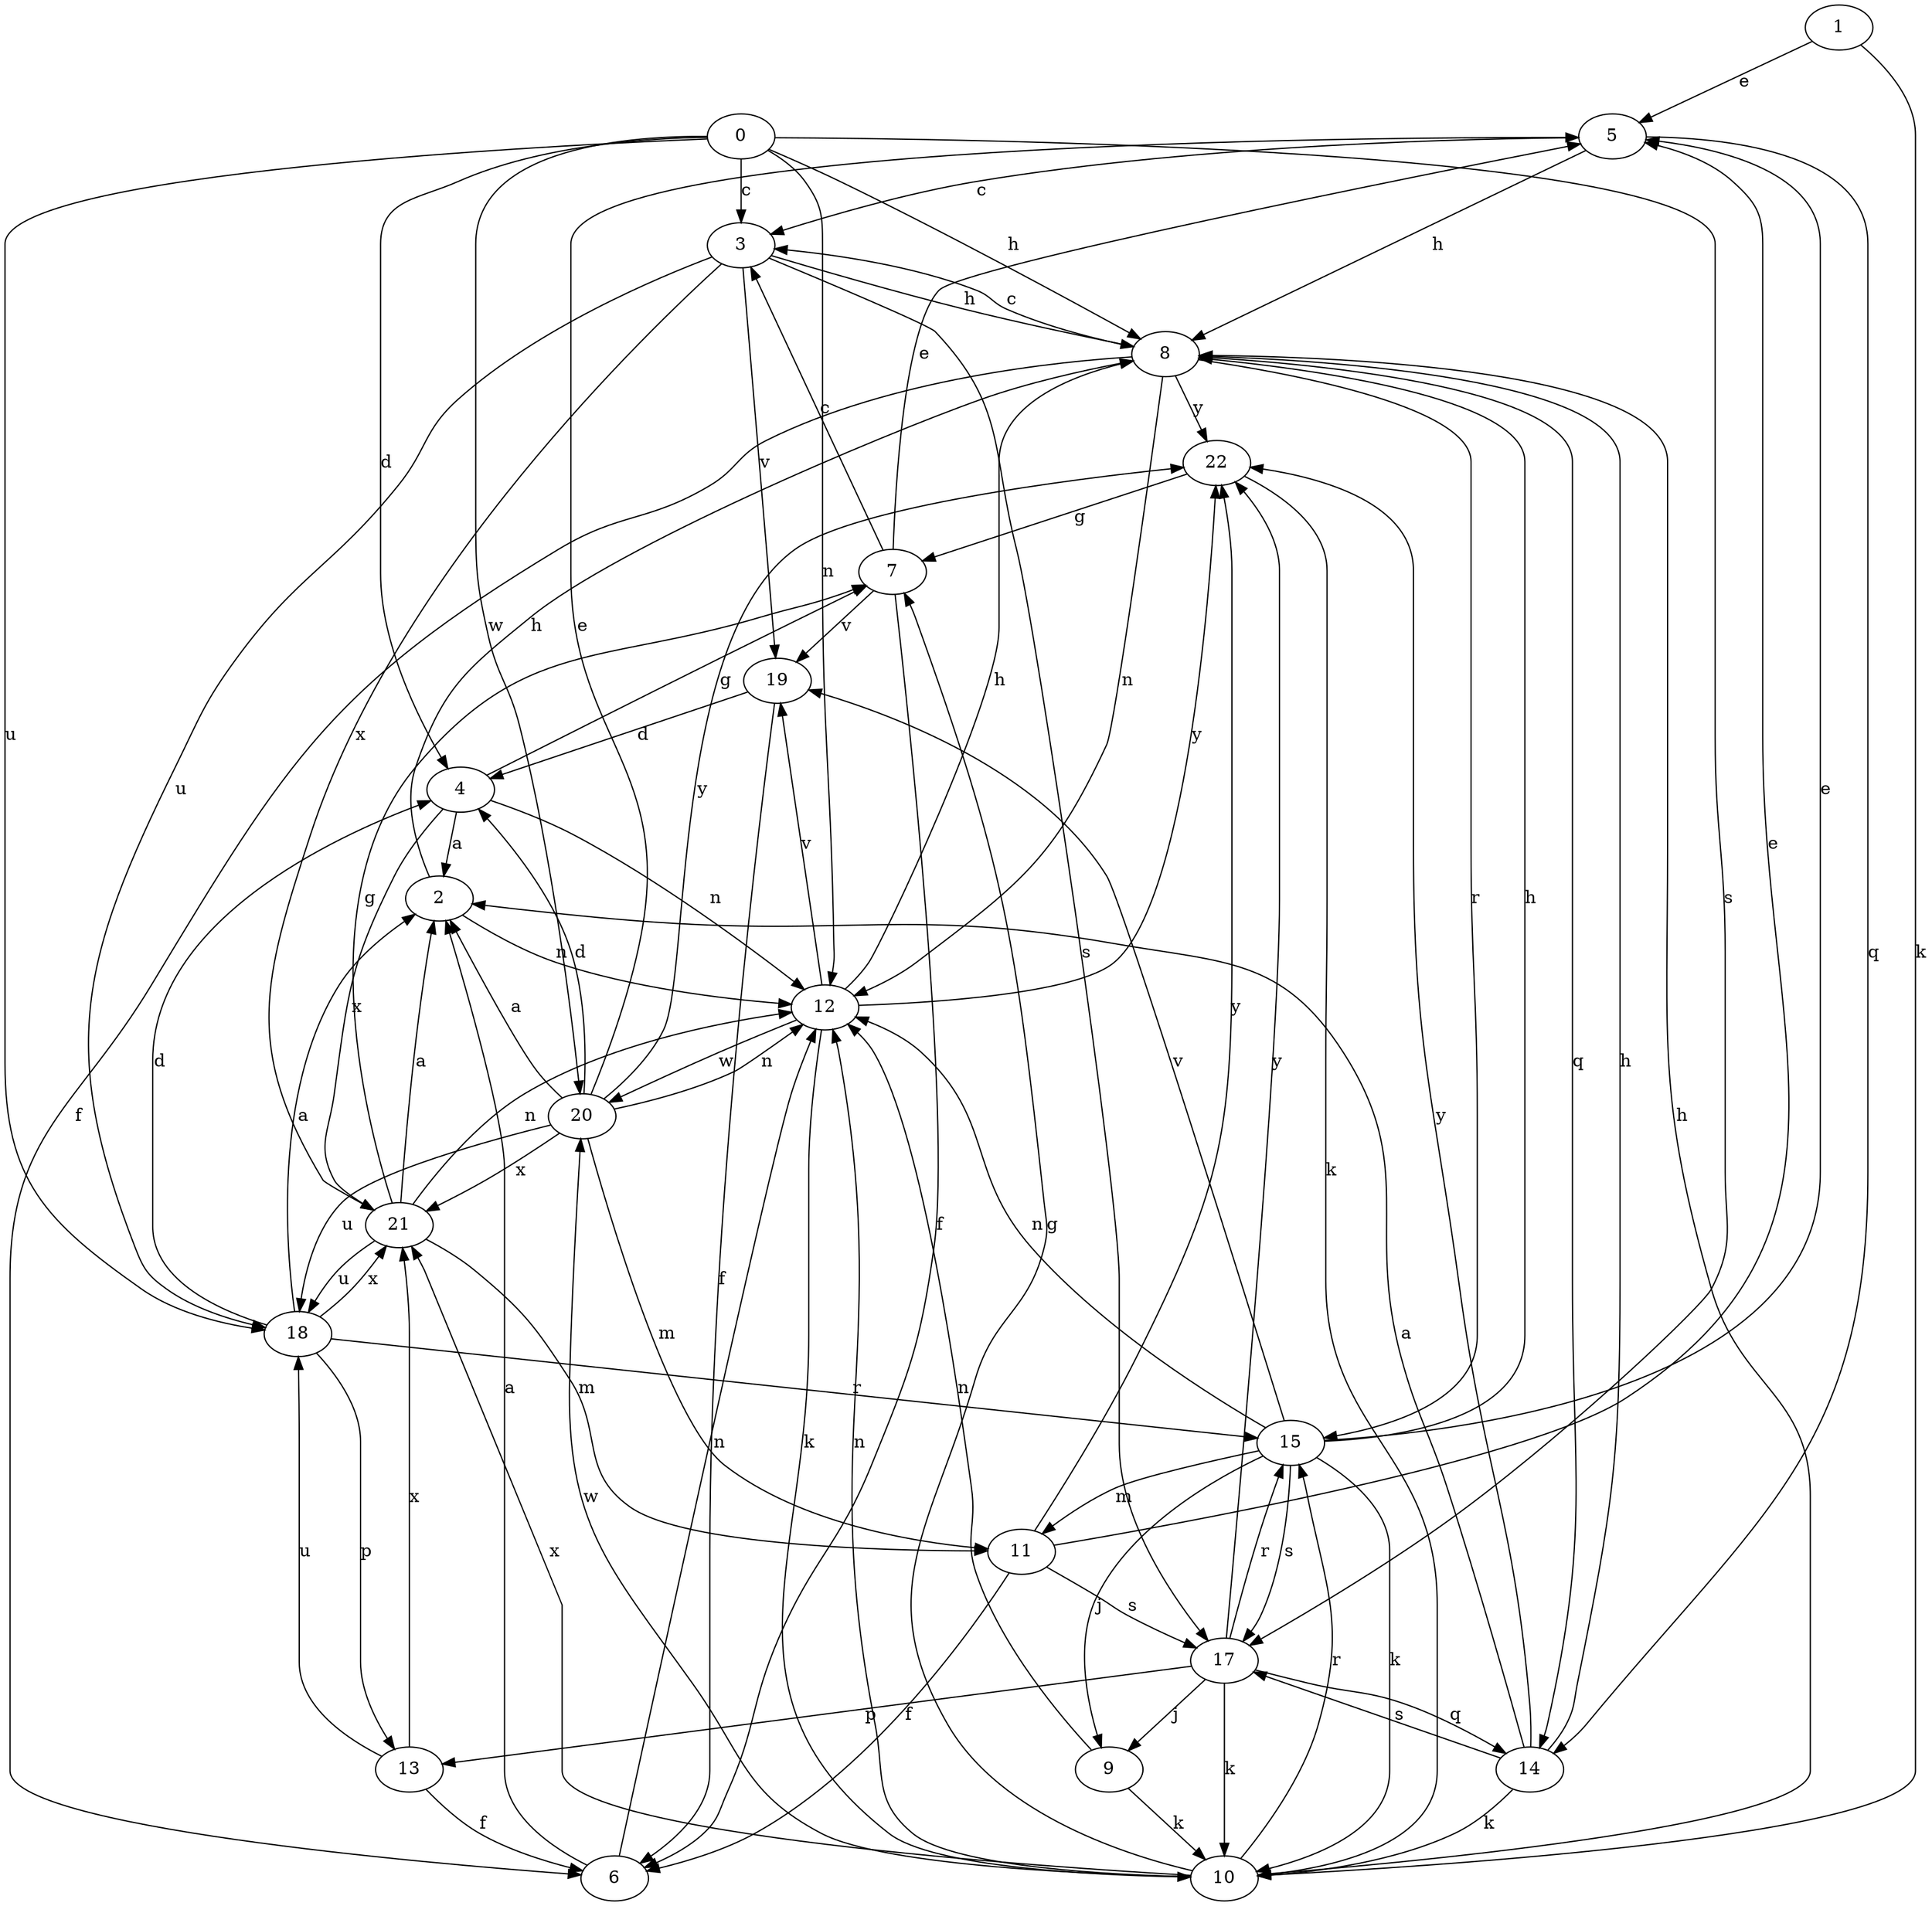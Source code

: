 strict digraph  {
1;
2;
3;
4;
5;
6;
7;
8;
9;
0;
10;
11;
12;
13;
14;
15;
17;
18;
19;
20;
21;
22;
1 -> 5  [label=e];
1 -> 10  [label=k];
2 -> 8  [label=h];
2 -> 12  [label=n];
3 -> 8  [label=h];
3 -> 17  [label=s];
3 -> 18  [label=u];
3 -> 19  [label=v];
3 -> 21  [label=x];
4 -> 2  [label=a];
4 -> 7  [label=g];
4 -> 12  [label=n];
4 -> 21  [label=x];
5 -> 3  [label=c];
5 -> 8  [label=h];
5 -> 14  [label=q];
6 -> 2  [label=a];
6 -> 12  [label=n];
7 -> 3  [label=c];
7 -> 5  [label=e];
7 -> 6  [label=f];
7 -> 19  [label=v];
8 -> 3  [label=c];
8 -> 6  [label=f];
8 -> 12  [label=n];
8 -> 14  [label=q];
8 -> 15  [label=r];
8 -> 22  [label=y];
9 -> 10  [label=k];
9 -> 12  [label=n];
0 -> 3  [label=c];
0 -> 4  [label=d];
0 -> 8  [label=h];
0 -> 12  [label=n];
0 -> 17  [label=s];
0 -> 18  [label=u];
0 -> 20  [label=w];
10 -> 7  [label=g];
10 -> 8  [label=h];
10 -> 12  [label=n];
10 -> 15  [label=r];
10 -> 20  [label=w];
10 -> 21  [label=x];
11 -> 5  [label=e];
11 -> 6  [label=f];
11 -> 17  [label=s];
11 -> 22  [label=y];
12 -> 8  [label=h];
12 -> 10  [label=k];
12 -> 19  [label=v];
12 -> 20  [label=w];
12 -> 22  [label=y];
13 -> 6  [label=f];
13 -> 18  [label=u];
13 -> 21  [label=x];
14 -> 2  [label=a];
14 -> 8  [label=h];
14 -> 10  [label=k];
14 -> 17  [label=s];
14 -> 22  [label=y];
15 -> 5  [label=e];
15 -> 8  [label=h];
15 -> 9  [label=j];
15 -> 10  [label=k];
15 -> 11  [label=m];
15 -> 12  [label=n];
15 -> 17  [label=s];
15 -> 19  [label=v];
17 -> 9  [label=j];
17 -> 10  [label=k];
17 -> 13  [label=p];
17 -> 14  [label=q];
17 -> 15  [label=r];
17 -> 22  [label=y];
18 -> 2  [label=a];
18 -> 4  [label=d];
18 -> 13  [label=p];
18 -> 15  [label=r];
18 -> 21  [label=x];
19 -> 4  [label=d];
19 -> 6  [label=f];
20 -> 2  [label=a];
20 -> 4  [label=d];
20 -> 5  [label=e];
20 -> 11  [label=m];
20 -> 12  [label=n];
20 -> 18  [label=u];
20 -> 21  [label=x];
20 -> 22  [label=y];
21 -> 2  [label=a];
21 -> 7  [label=g];
21 -> 11  [label=m];
21 -> 12  [label=n];
21 -> 18  [label=u];
22 -> 7  [label=g];
22 -> 10  [label=k];
}
